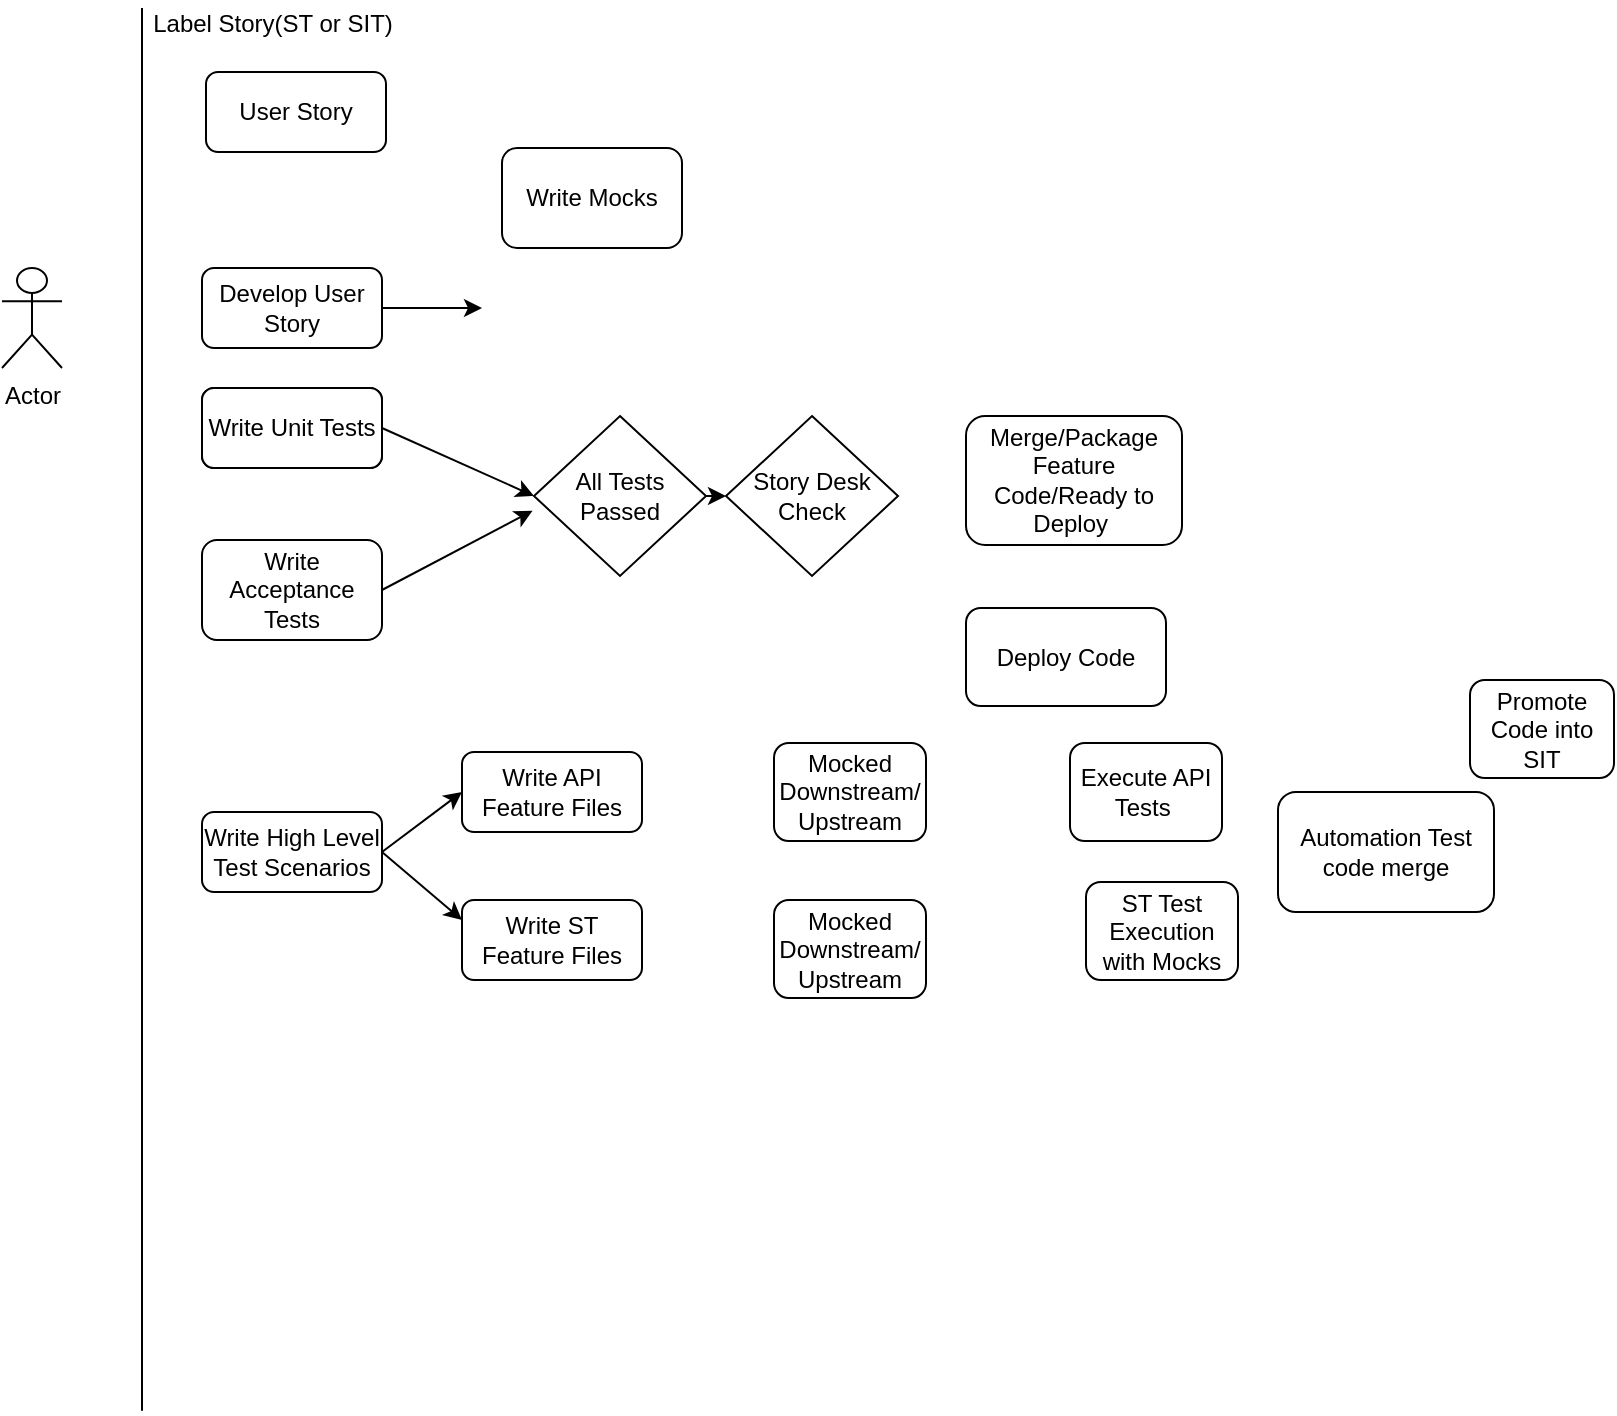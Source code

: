 <mxfile version="21.2.7" type="github" pages="3">
  <diagram name="Page-1" id="q_tm8r_kzsI_LRFnxSSV">
    <mxGraphModel dx="1242" dy="1569" grid="1" gridSize="12" guides="1" tooltips="1" connect="1" arrows="1" fold="1" page="1" pageScale="1" pageWidth="1169" pageHeight="827" math="0" shadow="0">
      <root>
        <mxCell id="0" />
        <mxCell id="1" parent="0" />
        <mxCell id="4lIwkN1X-zCv-SZ6ix2P-4" value="" style="endArrow=none;html=1;rounded=0;" parent="1" edge="1">
          <mxGeometry width="50" height="50" relative="1" as="geometry">
            <mxPoint x="80" y="701.333" as="sourcePoint" />
            <mxPoint x="80" as="targetPoint" />
          </mxGeometry>
        </mxCell>
        <mxCell id="4lIwkN1X-zCv-SZ6ix2P-5" value="Actor" style="shape=umlActor;verticalLabelPosition=bottom;verticalAlign=top;html=1;outlineConnect=0;" parent="1" vertex="1">
          <mxGeometry x="10" y="130" width="30" height="50" as="geometry" />
        </mxCell>
        <mxCell id="4lIwkN1X-zCv-SZ6ix2P-11" value="" style="edgeStyle=none;rounded=0;orthogonalLoop=1;jettySize=auto;html=1;" parent="1" source="4lIwkN1X-zCv-SZ6ix2P-7" edge="1">
          <mxGeometry relative="1" as="geometry">
            <mxPoint x="250" y="150" as="targetPoint" />
          </mxGeometry>
        </mxCell>
        <mxCell id="4lIwkN1X-zCv-SZ6ix2P-7" value="Develop User Story" style="rounded=1;whiteSpace=wrap;html=1;" parent="1" vertex="1">
          <mxGeometry x="110" y="130" width="90" height="40" as="geometry" />
        </mxCell>
        <mxCell id="4lIwkN1X-zCv-SZ6ix2P-12" value="Write Unit Tests" style="rounded=1;whiteSpace=wrap;html=1;" parent="1" vertex="1">
          <mxGeometry x="110" y="190" width="90" height="40" as="geometry" />
        </mxCell>
        <mxCell id="4lIwkN1X-zCv-SZ6ix2P-15" value="Write High Level Test Scenarios" style="rounded=1;whiteSpace=wrap;html=1;" parent="1" vertex="1">
          <mxGeometry x="110" y="402" width="90" height="40" as="geometry" />
        </mxCell>
        <mxCell id="4lIwkN1X-zCv-SZ6ix2P-44" style="edgeStyle=none;rounded=0;orthogonalLoop=1;jettySize=auto;html=1;exitX=1;exitY=0.5;exitDx=0;exitDy=0;entryX=-0.008;entryY=0.592;entryDx=0;entryDy=0;entryPerimeter=0;" parent="1" source="4lIwkN1X-zCv-SZ6ix2P-14" target="4lIwkN1X-zCv-SZ6ix2P-42" edge="1">
          <mxGeometry relative="1" as="geometry" />
        </mxCell>
        <mxCell id="4lIwkN1X-zCv-SZ6ix2P-14" value="Write Acceptance Tests" style="rounded=1;whiteSpace=wrap;html=1;" parent="1" vertex="1">
          <mxGeometry x="110" y="266" width="90" height="50" as="geometry" />
        </mxCell>
        <mxCell id="4lIwkN1X-zCv-SZ6ix2P-21" value="Write Mocks" style="rounded=1;whiteSpace=wrap;html=1;" parent="1" vertex="1">
          <mxGeometry x="260" y="70" width="90" height="50" as="geometry" />
        </mxCell>
        <mxCell id="4lIwkN1X-zCv-SZ6ix2P-25" value="Story Desk Check" style="rhombus;whiteSpace=wrap;html=1;" parent="1" vertex="1">
          <mxGeometry x="372" y="204" width="86" height="80" as="geometry" />
        </mxCell>
        <mxCell id="4lIwkN1X-zCv-SZ6ix2P-33" value="" style="edgeStyle=none;rounded=0;orthogonalLoop=1;jettySize=auto;html=1;exitX=1;exitY=0.5;exitDx=0;exitDy=0;entryX=0;entryY=0.5;entryDx=0;entryDy=0;" parent="1" source="4lIwkN1X-zCv-SZ6ix2P-15" target="4lIwkN1X-zCv-SZ6ix2P-32" edge="1">
          <mxGeometry relative="1" as="geometry">
            <mxPoint x="200" y="290" as="sourcePoint" />
            <mxPoint x="360" y="285" as="targetPoint" />
          </mxGeometry>
        </mxCell>
        <mxCell id="4lIwkN1X-zCv-SZ6ix2P-32" value="Write API Feature Files" style="rounded=1;whiteSpace=wrap;html=1;" parent="1" vertex="1">
          <mxGeometry x="240" y="372" width="90" height="40" as="geometry" />
        </mxCell>
        <mxCell id="4lIwkN1X-zCv-SZ6ix2P-43" style="edgeStyle=none;rounded=0;orthogonalLoop=1;jettySize=auto;html=1;exitX=1;exitY=0.5;exitDx=0;exitDy=0;entryX=0;entryY=0.5;entryDx=0;entryDy=0;" parent="1" source="4lIwkN1X-zCv-SZ6ix2P-40" target="4lIwkN1X-zCv-SZ6ix2P-42" edge="1">
          <mxGeometry relative="1" as="geometry" />
        </mxCell>
        <mxCell id="4lIwkN1X-zCv-SZ6ix2P-40" value="Write Unit Tests" style="rounded=1;whiteSpace=wrap;html=1;" parent="1" vertex="1">
          <mxGeometry x="110" y="190" width="90" height="40" as="geometry" />
        </mxCell>
        <mxCell id="4lIwkN1X-zCv-SZ6ix2P-45" style="edgeStyle=none;rounded=0;orthogonalLoop=1;jettySize=auto;html=1;exitX=1;exitY=0.5;exitDx=0;exitDy=0;entryX=0;entryY=0.5;entryDx=0;entryDy=0;" parent="1" source="4lIwkN1X-zCv-SZ6ix2P-42" target="4lIwkN1X-zCv-SZ6ix2P-25" edge="1">
          <mxGeometry relative="1" as="geometry" />
        </mxCell>
        <mxCell id="4lIwkN1X-zCv-SZ6ix2P-42" value="All Tests Passed" style="rhombus;whiteSpace=wrap;html=1;" parent="1" vertex="1">
          <mxGeometry x="276" y="204" width="86" height="80" as="geometry" />
        </mxCell>
        <mxCell id="4lIwkN1X-zCv-SZ6ix2P-47" value="Merge/Package Feature Code/Ready to Deploy&amp;nbsp;" style="rounded=1;whiteSpace=wrap;html=1;" parent="1" vertex="1">
          <mxGeometry x="492" y="204" width="108" height="64.5" as="geometry" />
        </mxCell>
        <mxCell id="4lIwkN1X-zCv-SZ6ix2P-46" value="Deploy Code" style="rounded=1;whiteSpace=wrap;html=1;" parent="1" vertex="1">
          <mxGeometry x="492" y="300" width="100" height="49" as="geometry" />
        </mxCell>
        <mxCell id="4lIwkN1X-zCv-SZ6ix2P-429" value="ST Test Execution with Mocks" style="rounded=1;whiteSpace=wrap;html=1;" parent="1" vertex="1">
          <mxGeometry x="552" y="437" width="76" height="49" as="geometry" />
        </mxCell>
        <mxCell id="4lIwkN1X-zCv-SZ6ix2P-430" value="Automation Test code merge" style="rounded=1;whiteSpace=wrap;html=1;" parent="1" vertex="1">
          <mxGeometry x="648" y="392" width="108" height="60" as="geometry" />
        </mxCell>
        <mxCell id="4lIwkN1X-zCv-SZ6ix2P-434" value="Promote Code into SIT" style="rounded=1;whiteSpace=wrap;html=1;" parent="1" vertex="1">
          <mxGeometry x="744" y="336" width="72" height="49" as="geometry" />
        </mxCell>
        <mxCell id="4lIwkN1X-zCv-SZ6ix2P-435" value="Write ST Feature Files" style="rounded=1;whiteSpace=wrap;html=1;" parent="1" vertex="1">
          <mxGeometry x="240" y="446" width="90" height="40" as="geometry" />
        </mxCell>
        <mxCell id="4lIwkN1X-zCv-SZ6ix2P-436" value="" style="edgeStyle=none;rounded=0;orthogonalLoop=1;jettySize=auto;html=1;exitX=1;exitY=0.5;exitDx=0;exitDy=0;entryX=0;entryY=0.25;entryDx=0;entryDy=0;" parent="1" source="4lIwkN1X-zCv-SZ6ix2P-15" target="4lIwkN1X-zCv-SZ6ix2P-435" edge="1">
          <mxGeometry relative="1" as="geometry">
            <mxPoint x="212" y="434" as="sourcePoint" />
            <mxPoint x="252" y="404" as="targetPoint" />
          </mxGeometry>
        </mxCell>
        <mxCell id="4lIwkN1X-zCv-SZ6ix2P-438" value="Mocked Downstream/&lt;br&gt;Upstream" style="rounded=1;whiteSpace=wrap;html=1;" parent="1" vertex="1">
          <mxGeometry x="396" y="367.5" width="76" height="49" as="geometry" />
        </mxCell>
        <mxCell id="4lIwkN1X-zCv-SZ6ix2P-439" value="Mocked Downstream/&lt;br&gt;Upstream" style="rounded=1;whiteSpace=wrap;html=1;" parent="1" vertex="1">
          <mxGeometry x="396" y="446" width="76" height="49" as="geometry" />
        </mxCell>
        <mxCell id="4lIwkN1X-zCv-SZ6ix2P-440" value="Execute API Tests&amp;nbsp;" style="rounded=1;whiteSpace=wrap;html=1;" parent="1" vertex="1">
          <mxGeometry x="544" y="367.5" width="76" height="49" as="geometry" />
        </mxCell>
        <mxCell id="4lIwkN1X-zCv-SZ6ix2P-441" value="Label Story(ST or SIT)" style="text;html=1;align=center;verticalAlign=middle;resizable=0;points=[];autosize=1;strokeColor=none;fillColor=none;" parent="1" vertex="1">
          <mxGeometry x="73" y="-4" width="144" height="24" as="geometry" />
        </mxCell>
        <mxCell id="4lIwkN1X-zCv-SZ6ix2P-442" value="User Story" style="rounded=1;whiteSpace=wrap;html=1;" parent="1" vertex="1">
          <mxGeometry x="112" y="32" width="90" height="40" as="geometry" />
        </mxCell>
      </root>
    </mxGraphModel>
  </diagram>
  <diagram id="mdvMCWTmbJHheiqQQ55x" name="Page-2">
    <mxGraphModel dx="1242" dy="742" grid="1" gridSize="10" guides="1" tooltips="1" connect="1" arrows="1" fold="1" page="1" pageScale="1" pageWidth="1169" pageHeight="827" math="0" shadow="0">
      <root>
        <mxCell id="0" />
        <mxCell id="1" parent="0" />
        <mxCell id="J1gwfrPurb7ot6Kf6leD-7" value="" style="strokeWidth=2;html=1;shape=mxgraph.flowchart.extract_or_measurement;whiteSpace=wrap;" vertex="1" parent="1">
          <mxGeometry x="230" y="290" width="410" height="310" as="geometry" />
        </mxCell>
        <mxCell id="J1gwfrPurb7ot6Kf6leD-8" value="&lt;font style=&quot;font-size: 16px;&quot;&gt;Unit tests | Component Tests&amp;nbsp;&lt;/font&gt;" style="text;html=1;align=center;verticalAlign=middle;resizable=0;points=[];autosize=1;strokeColor=none;fillColor=none;" vertex="1" parent="1">
          <mxGeometry x="325" y="560" width="230" height="30" as="geometry" />
        </mxCell>
        <mxCell id="J1gwfrPurb7ot6Kf6leD-9" value="&lt;font style=&quot;font-size: 16px;&quot;&gt;API Tests&lt;/font&gt;" style="text;html=1;align=center;verticalAlign=middle;resizable=0;points=[];autosize=1;strokeColor=none;fillColor=none;" vertex="1" parent="1">
          <mxGeometry x="390" y="460" width="90" height="30" as="geometry" />
        </mxCell>
        <mxCell id="J1gwfrPurb7ot6Kf6leD-10" value="&lt;font style=&quot;font-size: 16px;&quot;&gt;ST Tests&lt;/font&gt;" style="text;html=1;align=center;verticalAlign=middle;resizable=0;points=[];autosize=1;strokeColor=none;fillColor=none;" vertex="1" parent="1">
          <mxGeometry x="390" y="407" width="90" height="30" as="geometry" />
        </mxCell>
        <mxCell id="J1gwfrPurb7ot6Kf6leD-12" value="&lt;font style=&quot;font-size: 16px;&quot;&gt;Acceptance Tests&lt;/font&gt;" style="text;html=1;align=center;verticalAlign=middle;resizable=0;points=[];autosize=1;strokeColor=none;fillColor=none;" vertex="1" parent="1">
          <mxGeometry x="360" y="511" width="150" height="30" as="geometry" />
        </mxCell>
        <mxCell id="J1gwfrPurb7ot6Kf6leD-11" value="&lt;font style=&quot;font-size: 16px;&quot;&gt;SIT | E2E Tests&lt;/font&gt;" style="text;html=1;align=center;verticalAlign=middle;resizable=0;points=[];autosize=1;strokeColor=none;fillColor=none;" vertex="1" parent="1">
          <mxGeometry x="370" y="355" width="130" height="30" as="geometry" />
        </mxCell>
        <mxCell id="J1gwfrPurb7ot6Kf6leD-16" value="" style="endArrow=none;dashed=1;html=1;rounded=0;entryX=0.043;entryY=0.852;entryDx=0;entryDy=0;entryPerimeter=0;exitX=0.952;exitY=0.845;exitDx=0;exitDy=0;exitPerimeter=0;" edge="1" parent="1" source="J1gwfrPurb7ot6Kf6leD-7" target="J1gwfrPurb7ot6Kf6leD-7">
          <mxGeometry width="50" height="50" relative="1" as="geometry">
            <mxPoint x="530" y="430" as="sourcePoint" />
            <mxPoint x="580" y="380" as="targetPoint" />
          </mxGeometry>
        </mxCell>
        <mxCell id="J1gwfrPurb7ot6Kf6leD-17" value="" style="endArrow=none;dashed=1;html=1;rounded=0;" edge="1" parent="1">
          <mxGeometry width="50" height="50" relative="1" as="geometry">
            <mxPoint x="580" y="500" as="sourcePoint" />
            <mxPoint x="280" y="502" as="targetPoint" />
          </mxGeometry>
        </mxCell>
        <mxCell id="J1gwfrPurb7ot6Kf6leD-18" value="" style="endArrow=none;dashed=1;html=1;rounded=0;" edge="1" parent="1">
          <mxGeometry width="50" height="50" relative="1" as="geometry">
            <mxPoint x="554" y="449" as="sourcePoint" />
            <mxPoint x="314" y="449" as="targetPoint" />
          </mxGeometry>
        </mxCell>
        <mxCell id="J1gwfrPurb7ot6Kf6leD-19" value="" style="endArrow=none;dashed=1;html=1;rounded=0;entryX=0.304;entryY=0.342;entryDx=0;entryDy=0;entryPerimeter=0;" edge="1" parent="1" target="J1gwfrPurb7ot6Kf6leD-7">
          <mxGeometry width="50" height="50" relative="1" as="geometry">
            <mxPoint x="510" y="396" as="sourcePoint" />
            <mxPoint x="350.13" y="394.98" as="targetPoint" />
          </mxGeometry>
        </mxCell>
        <mxCell id="J1gwfrPurb7ot6Kf6leD-21" value="Exploratory Tests" style="text;html=1;align=center;verticalAlign=middle;resizable=0;points=[];autosize=1;strokeColor=none;fillColor=none;" vertex="1" parent="1">
          <mxGeometry x="380" y="260" width="120" height="30" as="geometry" />
        </mxCell>
        <mxCell id="J1gwfrPurb7ot6Kf6leD-91" value="" style="shape=table;startSize=0;container=1;collapsible=0;childLayout=tableLayout;" vertex="1" parent="1">
          <mxGeometry x="640" y="110" width="410" height="260" as="geometry" />
        </mxCell>
        <mxCell id="J1gwfrPurb7ot6Kf6leD-92" value="" style="shape=tableRow;horizontal=0;startSize=0;swimlaneHead=0;swimlaneBody=0;strokeColor=inherit;top=0;left=0;bottom=0;right=0;collapsible=0;dropTarget=0;fillColor=none;points=[[0,0.5],[1,0.5]];portConstraint=eastwest;" vertex="1" parent="J1gwfrPurb7ot6Kf6leD-91">
          <mxGeometry width="410" height="65" as="geometry" />
        </mxCell>
        <mxCell id="J1gwfrPurb7ot6Kf6leD-93" value="" style="shape=partialRectangle;html=1;whiteSpace=wrap;connectable=0;strokeColor=inherit;overflow=hidden;fillColor=none;top=0;left=0;bottom=0;right=0;pointerEvents=1;" vertex="1" parent="J1gwfrPurb7ot6Kf6leD-92">
          <mxGeometry width="82" height="65" as="geometry">
            <mxRectangle width="82" height="65" as="alternateBounds" />
          </mxGeometry>
        </mxCell>
        <mxCell id="J1gwfrPurb7ot6Kf6leD-94" value="" style="shape=partialRectangle;html=1;whiteSpace=wrap;connectable=0;strokeColor=inherit;overflow=hidden;fillColor=none;top=0;left=0;bottom=0;right=0;pointerEvents=1;" vertex="1" parent="J1gwfrPurb7ot6Kf6leD-92">
          <mxGeometry x="82" width="82" height="65" as="geometry">
            <mxRectangle width="82" height="65" as="alternateBounds" />
          </mxGeometry>
        </mxCell>
        <mxCell id="J1gwfrPurb7ot6Kf6leD-95" value="" style="shape=partialRectangle;html=1;whiteSpace=wrap;connectable=0;strokeColor=inherit;overflow=hidden;fillColor=none;top=0;left=0;bottom=0;right=0;pointerEvents=1;" vertex="1" parent="J1gwfrPurb7ot6Kf6leD-92">
          <mxGeometry x="164" width="82" height="65" as="geometry">
            <mxRectangle width="82" height="65" as="alternateBounds" />
          </mxGeometry>
        </mxCell>
        <mxCell id="J1gwfrPurb7ot6Kf6leD-96" value="" style="shape=partialRectangle;html=1;whiteSpace=wrap;connectable=0;strokeColor=inherit;overflow=hidden;fillColor=none;top=0;left=0;bottom=0;right=0;pointerEvents=1;" vertex="1" parent="J1gwfrPurb7ot6Kf6leD-92">
          <mxGeometry x="246" width="82" height="65" as="geometry">
            <mxRectangle width="82" height="65" as="alternateBounds" />
          </mxGeometry>
        </mxCell>
        <mxCell id="J1gwfrPurb7ot6Kf6leD-97" value="" style="shape=partialRectangle;html=1;whiteSpace=wrap;connectable=0;strokeColor=inherit;overflow=hidden;fillColor=none;top=0;left=0;bottom=0;right=0;pointerEvents=1;" vertex="1" parent="J1gwfrPurb7ot6Kf6leD-92">
          <mxGeometry x="328" width="82" height="65" as="geometry">
            <mxRectangle width="82" height="65" as="alternateBounds" />
          </mxGeometry>
        </mxCell>
        <mxCell id="J1gwfrPurb7ot6Kf6leD-98" value="" style="shape=tableRow;horizontal=0;startSize=0;swimlaneHead=0;swimlaneBody=0;strokeColor=inherit;top=0;left=0;bottom=0;right=0;collapsible=0;dropTarget=0;fillColor=none;points=[[0,0.5],[1,0.5]];portConstraint=eastwest;" vertex="1" parent="J1gwfrPurb7ot6Kf6leD-91">
          <mxGeometry y="65" width="410" height="65" as="geometry" />
        </mxCell>
        <mxCell id="J1gwfrPurb7ot6Kf6leD-99" value="" style="shape=partialRectangle;html=1;whiteSpace=wrap;connectable=0;strokeColor=inherit;overflow=hidden;fillColor=none;top=0;left=0;bottom=0;right=0;pointerEvents=1;" vertex="1" parent="J1gwfrPurb7ot6Kf6leD-98">
          <mxGeometry width="82" height="65" as="geometry">
            <mxRectangle width="82" height="65" as="alternateBounds" />
          </mxGeometry>
        </mxCell>
        <mxCell id="J1gwfrPurb7ot6Kf6leD-100" value="" style="shape=partialRectangle;html=1;whiteSpace=wrap;connectable=0;strokeColor=inherit;overflow=hidden;fillColor=none;top=0;left=0;bottom=0;right=0;pointerEvents=1;" vertex="1" parent="J1gwfrPurb7ot6Kf6leD-98">
          <mxGeometry x="82" width="82" height="65" as="geometry">
            <mxRectangle width="82" height="65" as="alternateBounds" />
          </mxGeometry>
        </mxCell>
        <mxCell id="J1gwfrPurb7ot6Kf6leD-101" value="" style="shape=partialRectangle;html=1;whiteSpace=wrap;connectable=0;strokeColor=inherit;overflow=hidden;fillColor=none;top=0;left=0;bottom=0;right=0;pointerEvents=1;" vertex="1" parent="J1gwfrPurb7ot6Kf6leD-98">
          <mxGeometry x="164" width="82" height="65" as="geometry">
            <mxRectangle width="82" height="65" as="alternateBounds" />
          </mxGeometry>
        </mxCell>
        <mxCell id="J1gwfrPurb7ot6Kf6leD-102" value="" style="shape=partialRectangle;html=1;whiteSpace=wrap;connectable=0;strokeColor=inherit;overflow=hidden;fillColor=none;top=0;left=0;bottom=0;right=0;pointerEvents=1;" vertex="1" parent="J1gwfrPurb7ot6Kf6leD-98">
          <mxGeometry x="246" width="82" height="65" as="geometry">
            <mxRectangle width="82" height="65" as="alternateBounds" />
          </mxGeometry>
        </mxCell>
        <mxCell id="J1gwfrPurb7ot6Kf6leD-103" value="" style="shape=partialRectangle;html=1;whiteSpace=wrap;connectable=0;strokeColor=inherit;overflow=hidden;fillColor=none;top=0;left=0;bottom=0;right=0;pointerEvents=1;" vertex="1" parent="J1gwfrPurb7ot6Kf6leD-98">
          <mxGeometry x="328" width="82" height="65" as="geometry">
            <mxRectangle width="82" height="65" as="alternateBounds" />
          </mxGeometry>
        </mxCell>
        <mxCell id="J1gwfrPurb7ot6Kf6leD-104" value="" style="shape=tableRow;horizontal=0;startSize=0;swimlaneHead=0;swimlaneBody=0;strokeColor=inherit;top=0;left=0;bottom=0;right=0;collapsible=0;dropTarget=0;fillColor=none;points=[[0,0.5],[1,0.5]];portConstraint=eastwest;" vertex="1" parent="J1gwfrPurb7ot6Kf6leD-91">
          <mxGeometry y="130" width="410" height="65" as="geometry" />
        </mxCell>
        <mxCell id="J1gwfrPurb7ot6Kf6leD-105" value="" style="shape=partialRectangle;html=1;whiteSpace=wrap;connectable=0;strokeColor=inherit;overflow=hidden;fillColor=none;top=0;left=0;bottom=0;right=0;pointerEvents=1;" vertex="1" parent="J1gwfrPurb7ot6Kf6leD-104">
          <mxGeometry width="82" height="65" as="geometry">
            <mxRectangle width="82" height="65" as="alternateBounds" />
          </mxGeometry>
        </mxCell>
        <mxCell id="J1gwfrPurb7ot6Kf6leD-106" value="" style="shape=partialRectangle;html=1;whiteSpace=wrap;connectable=0;strokeColor=inherit;overflow=hidden;fillColor=none;top=0;left=0;bottom=0;right=0;pointerEvents=1;" vertex="1" parent="J1gwfrPurb7ot6Kf6leD-104">
          <mxGeometry x="82" width="82" height="65" as="geometry">
            <mxRectangle width="82" height="65" as="alternateBounds" />
          </mxGeometry>
        </mxCell>
        <mxCell id="J1gwfrPurb7ot6Kf6leD-107" value="" style="shape=partialRectangle;html=1;whiteSpace=wrap;connectable=0;strokeColor=inherit;overflow=hidden;fillColor=none;top=0;left=0;bottom=0;right=0;pointerEvents=1;" vertex="1" parent="J1gwfrPurb7ot6Kf6leD-104">
          <mxGeometry x="164" width="82" height="65" as="geometry">
            <mxRectangle width="82" height="65" as="alternateBounds" />
          </mxGeometry>
        </mxCell>
        <mxCell id="J1gwfrPurb7ot6Kf6leD-108" value="" style="shape=partialRectangle;html=1;whiteSpace=wrap;connectable=0;strokeColor=inherit;overflow=hidden;fillColor=none;top=0;left=0;bottom=0;right=0;pointerEvents=1;" vertex="1" parent="J1gwfrPurb7ot6Kf6leD-104">
          <mxGeometry x="246" width="82" height="65" as="geometry">
            <mxRectangle width="82" height="65" as="alternateBounds" />
          </mxGeometry>
        </mxCell>
        <mxCell id="J1gwfrPurb7ot6Kf6leD-109" value="" style="shape=partialRectangle;html=1;whiteSpace=wrap;connectable=0;strokeColor=inherit;overflow=hidden;fillColor=none;top=0;left=0;bottom=0;right=0;pointerEvents=1;" vertex="1" parent="J1gwfrPurb7ot6Kf6leD-104">
          <mxGeometry x="328" width="82" height="65" as="geometry">
            <mxRectangle width="82" height="65" as="alternateBounds" />
          </mxGeometry>
        </mxCell>
        <mxCell id="J1gwfrPurb7ot6Kf6leD-110" value="" style="shape=tableRow;horizontal=0;startSize=0;swimlaneHead=0;swimlaneBody=0;strokeColor=inherit;top=0;left=0;bottom=0;right=0;collapsible=0;dropTarget=0;fillColor=none;points=[[0,0.5],[1,0.5]];portConstraint=eastwest;" vertex="1" parent="J1gwfrPurb7ot6Kf6leD-91">
          <mxGeometry y="195" width="410" height="65" as="geometry" />
        </mxCell>
        <mxCell id="J1gwfrPurb7ot6Kf6leD-111" value="" style="shape=partialRectangle;html=1;whiteSpace=wrap;connectable=0;strokeColor=inherit;overflow=hidden;fillColor=none;top=0;left=0;bottom=0;right=0;pointerEvents=1;" vertex="1" parent="J1gwfrPurb7ot6Kf6leD-110">
          <mxGeometry width="82" height="65" as="geometry">
            <mxRectangle width="82" height="65" as="alternateBounds" />
          </mxGeometry>
        </mxCell>
        <mxCell id="J1gwfrPurb7ot6Kf6leD-112" value="" style="shape=partialRectangle;html=1;whiteSpace=wrap;connectable=0;strokeColor=inherit;overflow=hidden;fillColor=none;top=0;left=0;bottom=0;right=0;pointerEvents=1;" vertex="1" parent="J1gwfrPurb7ot6Kf6leD-110">
          <mxGeometry x="82" width="82" height="65" as="geometry">
            <mxRectangle width="82" height="65" as="alternateBounds" />
          </mxGeometry>
        </mxCell>
        <mxCell id="J1gwfrPurb7ot6Kf6leD-113" value="" style="shape=partialRectangle;html=1;whiteSpace=wrap;connectable=0;strokeColor=inherit;overflow=hidden;fillColor=none;top=0;left=0;bottom=0;right=0;pointerEvents=1;" vertex="1" parent="J1gwfrPurb7ot6Kf6leD-110">
          <mxGeometry x="164" width="82" height="65" as="geometry">
            <mxRectangle width="82" height="65" as="alternateBounds" />
          </mxGeometry>
        </mxCell>
        <mxCell id="J1gwfrPurb7ot6Kf6leD-114" value="" style="shape=partialRectangle;html=1;whiteSpace=wrap;connectable=0;strokeColor=inherit;overflow=hidden;fillColor=none;top=0;left=0;bottom=0;right=0;pointerEvents=1;" vertex="1" parent="J1gwfrPurb7ot6Kf6leD-110">
          <mxGeometry x="246" width="82" height="65" as="geometry">
            <mxRectangle width="82" height="65" as="alternateBounds" />
          </mxGeometry>
        </mxCell>
        <mxCell id="J1gwfrPurb7ot6Kf6leD-115" value="" style="shape=partialRectangle;html=1;whiteSpace=wrap;connectable=0;strokeColor=inherit;overflow=hidden;fillColor=none;top=0;left=0;bottom=0;right=0;pointerEvents=1;" vertex="1" parent="J1gwfrPurb7ot6Kf6leD-110">
          <mxGeometry x="328" width="82" height="65" as="geometry">
            <mxRectangle width="82" height="65" as="alternateBounds" />
          </mxGeometry>
        </mxCell>
      </root>
    </mxGraphModel>
  </diagram>
  <diagram id="n6Aj6mFtGFRkjf_KKpY-" name="Page-3">
    <mxGraphModel dx="1242" dy="742" grid="1" gridSize="10" guides="1" tooltips="1" connect="1" arrows="1" fold="1" page="1" pageScale="1" pageWidth="1169" pageHeight="827" math="0" shadow="0">
      <root>
        <mxCell id="0" />
        <mxCell id="1" parent="0" />
        <mxCell id="9Xu_tnaSdeN9vplkOjTr-2" value="Tester" style="shape=umlActor;verticalLabelPosition=bottom;verticalAlign=top;html=1;outlineConnect=0;" vertex="1" parent="1">
          <mxGeometry x="40" y="220" width="30" height="60" as="geometry" />
        </mxCell>
        <mxCell id="9Xu_tnaSdeN9vplkOjTr-5" value="User Story" style="swimlane;fontStyle=0;childLayout=stackLayout;horizontal=1;startSize=30;horizontalStack=0;resizeParent=1;resizeParentMax=0;resizeLast=0;collapsible=1;marginBottom=0;whiteSpace=wrap;html=1;" vertex="1" parent="1">
          <mxGeometry x="40" y="50" width="110" height="60" as="geometry" />
        </mxCell>
        <mxCell id="9Xu_tnaSdeN9vplkOjTr-6" value="Acceptance Criteria 1" style="text;strokeColor=none;fillColor=none;align=left;verticalAlign=middle;spacingLeft=4;spacingRight=4;overflow=hidden;points=[[0,0.5],[1,0.5]];portConstraint=eastwest;rotatable=0;whiteSpace=wrap;html=1;" vertex="1" parent="9Xu_tnaSdeN9vplkOjTr-5">
          <mxGeometry y="30" width="110" height="30" as="geometry" />
        </mxCell>
        <mxCell id="9Xu_tnaSdeN9vplkOjTr-11" value="" style="endArrow=classic;html=1;rounded=0;" edge="1" parent="1">
          <mxGeometry width="50" height="50" relative="1" as="geometry">
            <mxPoint x="70" y="240" as="sourcePoint" />
            <mxPoint x="150" y="240" as="targetPoint" />
          </mxGeometry>
        </mxCell>
        <mxCell id="9Xu_tnaSdeN9vplkOjTr-16" style="edgeStyle=orthogonalEdgeStyle;rounded=0;orthogonalLoop=1;jettySize=auto;html=1;entryX=0;entryY=0.5;entryDx=0;entryDy=0;" edge="1" parent="1" target="9Xu_tnaSdeN9vplkOjTr-17">
          <mxGeometry relative="1" as="geometry">
            <mxPoint x="350" y="240" as="targetPoint" />
            <mxPoint x="290" y="241" as="sourcePoint" />
            <Array as="points">
              <mxPoint x="290" y="242" />
              <mxPoint x="320" y="242" />
              <mxPoint x="320" y="240" />
            </Array>
          </mxGeometry>
        </mxCell>
        <mxCell id="9Xu_tnaSdeN9vplkOjTr-12" value="&lt;div style=&quot;text-align: center;&quot;&gt;&lt;span style=&quot;background-color: initial;&quot;&gt;Create a corresponding Test Card&lt;/span&gt;&lt;/div&gt;&lt;div style=&quot;text-align: center;&quot;&gt;&lt;span style=&quot;background-color: initial;&quot;&gt;Label it as ST , SIT&lt;/span&gt;&lt;/div&gt;&lt;div style=&quot;text-align: center;&quot;&gt;&lt;span style=&quot;background-color: initial;&quot;&gt;Link back to the actual Story Card&lt;/span&gt;&lt;/div&gt;&lt;div style=&quot;&quot;&gt;&lt;span style=&quot;background-color: initial;&quot;&gt;&lt;br&gt;&lt;/span&gt;&lt;/div&gt;" style="rounded=1;whiteSpace=wrap;html=1;align=left;" vertex="1" parent="1">
          <mxGeometry x="150" y="180" width="170" height="100" as="geometry" />
        </mxCell>
        <mxCell id="9Xu_tnaSdeN9vplkOjTr-13" value="&lt;h1&gt;&lt;span style=&quot;background-color: initial; font-size: 12px; font-weight: normal;&quot;&gt;Tester to put a label as ST , SIT&amp;nbsp;&lt;/span&gt;&lt;/h1&gt;" style="text;html=1;strokeColor=none;fillColor=none;spacing=5;spacingTop=-20;whiteSpace=wrap;overflow=hidden;rounded=0;" vertex="1" parent="1">
          <mxGeometry x="260" y="20" width="190" height="120" as="geometry" />
        </mxCell>
        <mxCell id="9Xu_tnaSdeN9vplkOjTr-47" style="edgeStyle=orthogonalEdgeStyle;rounded=0;orthogonalLoop=1;jettySize=auto;html=1;entryX=0;entryY=0.5;entryDx=0;entryDy=0;" edge="1" parent="1" source="9Xu_tnaSdeN9vplkOjTr-17" target="9Xu_tnaSdeN9vplkOjTr-23">
          <mxGeometry relative="1" as="geometry" />
        </mxCell>
        <mxCell id="9Xu_tnaSdeN9vplkOjTr-17" value="Write High Level Test Scenarios" style="rounded=1;whiteSpace=wrap;html=1;" vertex="1" parent="1">
          <mxGeometry x="360" y="210" width="120" height="60" as="geometry" />
        </mxCell>
        <mxCell id="9Xu_tnaSdeN9vplkOjTr-80" style="edgeStyle=orthogonalEdgeStyle;rounded=0;orthogonalLoop=1;jettySize=auto;html=1;entryX=0;entryY=0.5;entryDx=0;entryDy=0;" edge="1" parent="1" source="9Xu_tnaSdeN9vplkOjTr-18" target="9Xu_tnaSdeN9vplkOjTr-72">
          <mxGeometry relative="1" as="geometry" />
        </mxCell>
        <mxCell id="9Xu_tnaSdeN9vplkOjTr-18" value="Create Feature File and Test Code&lt;br&gt;&amp;nbsp;Tag with the corresponding Test Card&lt;br&gt;Tag Scenarios with ST or SIT" style="rounded=1;whiteSpace=wrap;html=1;" vertex="1" parent="1">
          <mxGeometry x="690" y="210" width="170" height="76" as="geometry" />
        </mxCell>
        <mxCell id="9Xu_tnaSdeN9vplkOjTr-51" style="edgeStyle=orthogonalEdgeStyle;rounded=0;orthogonalLoop=1;jettySize=auto;html=1;exitX=1;exitY=0.5;exitDx=0;exitDy=0;entryX=-0.015;entryY=0.395;entryDx=0;entryDy=0;entryPerimeter=0;" edge="1" parent="1" source="9Xu_tnaSdeN9vplkOjTr-23" target="9Xu_tnaSdeN9vplkOjTr-18">
          <mxGeometry relative="1" as="geometry" />
        </mxCell>
        <mxCell id="9Xu_tnaSdeN9vplkOjTr-23" value="Create a Feature Branch" style="rounded=1;whiteSpace=wrap;html=1;" vertex="1" parent="1">
          <mxGeometry x="520" y="210" width="120" height="60" as="geometry" />
        </mxCell>
        <mxCell id="9Xu_tnaSdeN9vplkOjTr-29" value="Desk Check Completed&lt;br&gt;Story Ready for testing" style="text;html=1;strokeColor=none;fillColor=none;align=left;verticalAlign=middle;whiteSpace=wrap;rounded=0;" vertex="1" parent="1">
          <mxGeometry x="1020" y="140" width="80" height="30" as="geometry" />
        </mxCell>
        <mxCell id="9Xu_tnaSdeN9vplkOjTr-86" style="edgeStyle=orthogonalEdgeStyle;rounded=0;orthogonalLoop=1;jettySize=auto;html=1;entryX=1;entryY=0.5;entryDx=0;entryDy=0;" edge="1" parent="1" source="9Xu_tnaSdeN9vplkOjTr-30" target="9Xu_tnaSdeN9vplkOjTr-31">
          <mxGeometry relative="1" as="geometry" />
        </mxCell>
        <mxCell id="9Xu_tnaSdeN9vplkOjTr-88" style="edgeStyle=orthogonalEdgeStyle;rounded=0;orthogonalLoop=1;jettySize=auto;html=1;exitX=1;exitY=0.5;exitDx=0;exitDy=0;" edge="1" parent="1" source="9Xu_tnaSdeN9vplkOjTr-30">
          <mxGeometry relative="1" as="geometry">
            <mxPoint x="1090" y="375" as="targetPoint" />
          </mxGeometry>
        </mxCell>
        <mxCell id="9Xu_tnaSdeN9vplkOjTr-30" value="Set up Backend Mocks/Stubs" style="rounded=1;whiteSpace=wrap;html=1;" vertex="1" parent="1">
          <mxGeometry x="930" y="345" width="120" height="60" as="geometry" />
        </mxCell>
        <mxCell id="9Xu_tnaSdeN9vplkOjTr-87" style="edgeStyle=orthogonalEdgeStyle;rounded=0;orthogonalLoop=1;jettySize=auto;html=1;entryX=1;entryY=0.5;entryDx=0;entryDy=0;" edge="1" parent="1" source="9Xu_tnaSdeN9vplkOjTr-31" target="9Xu_tnaSdeN9vplkOjTr-33">
          <mxGeometry relative="1" as="geometry" />
        </mxCell>
        <mxCell id="9Xu_tnaSdeN9vplkOjTr-31" value="Deploy Code into ST" style="rounded=1;whiteSpace=wrap;html=1;" vertex="1" parent="1">
          <mxGeometry x="780" y="345" width="120" height="60" as="geometry" />
        </mxCell>
        <mxCell id="9Xu_tnaSdeN9vplkOjTr-37" style="edgeStyle=orthogonalEdgeStyle;rounded=0;orthogonalLoop=1;jettySize=auto;html=1;entryX=1;entryY=0.5;entryDx=0;entryDy=0;" edge="1" parent="1" source="9Xu_tnaSdeN9vplkOjTr-33" target="9Xu_tnaSdeN9vplkOjTr-41">
          <mxGeometry relative="1" as="geometry">
            <mxPoint x="470" y="360" as="targetPoint" />
          </mxGeometry>
        </mxCell>
        <mxCell id="9Xu_tnaSdeN9vplkOjTr-33" value="Execute tests with ST tag in ST env" style="rounded=1;whiteSpace=wrap;html=1;" vertex="1" parent="1">
          <mxGeometry x="620" y="345" width="120" height="60" as="geometry" />
        </mxCell>
        <mxCell id="9Xu_tnaSdeN9vplkOjTr-57" style="edgeStyle=orthogonalEdgeStyle;rounded=0;orthogonalLoop=1;jettySize=auto;html=1;entryX=1;entryY=0.5;entryDx=0;entryDy=0;" edge="1" parent="1" source="9Xu_tnaSdeN9vplkOjTr-41" target="9Xu_tnaSdeN9vplkOjTr-42">
          <mxGeometry relative="1" as="geometry" />
        </mxCell>
        <mxCell id="9Xu_tnaSdeN9vplkOjTr-60" style="edgeStyle=orthogonalEdgeStyle;rounded=0;orthogonalLoop=1;jettySize=auto;html=1;entryX=0.5;entryY=0;entryDx=0;entryDy=0;" edge="1" parent="1" source="9Xu_tnaSdeN9vplkOjTr-41" target="9Xu_tnaSdeN9vplkOjTr-44">
          <mxGeometry relative="1" as="geometry" />
        </mxCell>
        <mxCell id="9Xu_tnaSdeN9vplkOjTr-41" value="Tests Passed" style="rhombus;whiteSpace=wrap;html=1;" vertex="1" parent="1">
          <mxGeometry x="330" y="330" width="90" height="90" as="geometry" />
        </mxCell>
        <mxCell id="9Xu_tnaSdeN9vplkOjTr-64" style="edgeStyle=orthogonalEdgeStyle;rounded=0;orthogonalLoop=1;jettySize=auto;html=1;exitX=0.5;exitY=1;exitDx=0;exitDy=0;entryX=0.5;entryY=0;entryDx=0;entryDy=0;" edge="1" parent="1" source="9Xu_tnaSdeN9vplkOjTr-42" target="9Xu_tnaSdeN9vplkOjTr-43">
          <mxGeometry relative="1" as="geometry" />
        </mxCell>
        <mxCell id="9Xu_tnaSdeN9vplkOjTr-84" style="edgeStyle=orthogonalEdgeStyle;rounded=0;orthogonalLoop=1;jettySize=auto;html=1;" edge="1" parent="1" source="9Xu_tnaSdeN9vplkOjTr-42">
          <mxGeometry relative="1" as="geometry">
            <mxPoint x="100" y="620" as="targetPoint" />
          </mxGeometry>
        </mxCell>
        <mxCell id="9Xu_tnaSdeN9vplkOjTr-85" style="edgeStyle=orthogonalEdgeStyle;rounded=0;orthogonalLoop=1;jettySize=auto;html=1;" edge="1" parent="1" source="9Xu_tnaSdeN9vplkOjTr-42">
          <mxGeometry relative="1" as="geometry">
            <mxPoint x="30" y="720" as="targetPoint" />
          </mxGeometry>
        </mxCell>
        <mxCell id="9Xu_tnaSdeN9vplkOjTr-42" value="Merge Automation Code feature branch into Develop" style="rounded=1;whiteSpace=wrap;html=1;" vertex="1" parent="1">
          <mxGeometry x="150" y="345" width="120" height="60" as="geometry" />
        </mxCell>
        <mxCell id="9Xu_tnaSdeN9vplkOjTr-43" value="Close Test Card" style="rounded=1;whiteSpace=wrap;html=1;" vertex="1" parent="1">
          <mxGeometry x="150" y="510" width="120" height="60" as="geometry" />
        </mxCell>
        <mxCell id="9Xu_tnaSdeN9vplkOjTr-61" style="edgeStyle=orthogonalEdgeStyle;rounded=0;orthogonalLoop=1;jettySize=auto;html=1;entryX=0;entryY=0.5;entryDx=0;entryDy=0;" edge="1" parent="1" source="9Xu_tnaSdeN9vplkOjTr-44" target="9Xu_tnaSdeN9vplkOjTr-45">
          <mxGeometry relative="1" as="geometry" />
        </mxCell>
        <mxCell id="9Xu_tnaSdeN9vplkOjTr-44" value="Create/Reopen Defect and ensure linking back to JIRA Story" style="rounded=1;whiteSpace=wrap;html=1;" vertex="1" parent="1">
          <mxGeometry x="315" y="500" width="120" height="60" as="geometry" />
        </mxCell>
        <mxCell id="9Xu_tnaSdeN9vplkOjTr-62" style="edgeStyle=orthogonalEdgeStyle;rounded=0;orthogonalLoop=1;jettySize=auto;html=1;entryX=0.679;entryY=1.017;entryDx=0;entryDy=0;entryPerimeter=0;" edge="1" parent="1" source="9Xu_tnaSdeN9vplkOjTr-45" target="9Xu_tnaSdeN9vplkOjTr-46">
          <mxGeometry relative="1" as="geometry" />
        </mxCell>
        <mxCell id="9Xu_tnaSdeN9vplkOjTr-45" value="Defect Fixed" style="rounded=1;whiteSpace=wrap;html=1;" vertex="1" parent="1">
          <mxGeometry x="491" y="540" width="120" height="60" as="geometry" />
        </mxCell>
        <mxCell id="9Xu_tnaSdeN9vplkOjTr-63" style="edgeStyle=orthogonalEdgeStyle;rounded=0;orthogonalLoop=1;jettySize=auto;html=1;exitX=0;exitY=0.5;exitDx=0;exitDy=0;entryX=1;entryY=0.5;entryDx=0;entryDy=0;" edge="1" parent="1" source="9Xu_tnaSdeN9vplkOjTr-46" target="9Xu_tnaSdeN9vplkOjTr-41">
          <mxGeometry relative="1" as="geometry" />
        </mxCell>
        <mxCell id="9Xu_tnaSdeN9vplkOjTr-46" value="Execute Failed Tests" style="rounded=1;whiteSpace=wrap;html=1;" vertex="1" parent="1">
          <mxGeometry x="470" y="435" width="120" height="60" as="geometry" />
        </mxCell>
        <mxCell id="9Xu_tnaSdeN9vplkOjTr-58" value="Y" style="text;html=1;align=center;verticalAlign=middle;resizable=0;points=[];autosize=1;strokeColor=none;fillColor=none;" vertex="1" parent="1">
          <mxGeometry x="290" y="330" width="30" height="30" as="geometry" />
        </mxCell>
        <mxCell id="9Xu_tnaSdeN9vplkOjTr-59" value="N" style="text;html=1;align=center;verticalAlign=middle;resizable=0;points=[];autosize=1;strokeColor=none;fillColor=none;" vertex="1" parent="1">
          <mxGeometry x="380" y="405" width="30" height="30" as="geometry" />
        </mxCell>
        <mxCell id="9Xu_tnaSdeN9vplkOjTr-68" value="&amp;nbsp;Story with ST tag" style="text;html=1;align=center;verticalAlign=middle;resizable=0;points=[];autosize=1;strokeColor=none;fillColor=none;" vertex="1" parent="1">
          <mxGeometry x="200" y="435" width="120" height="30" as="geometry" />
        </mxCell>
        <mxCell id="9Xu_tnaSdeN9vplkOjTr-78" style="edgeStyle=orthogonalEdgeStyle;rounded=0;orthogonalLoop=1;jettySize=auto;html=1;entryX=1;entryY=0.5;entryDx=0;entryDy=0;" edge="1" parent="1" source="9Xu_tnaSdeN9vplkOjTr-70" target="9Xu_tnaSdeN9vplkOjTr-77">
          <mxGeometry relative="1" as="geometry" />
        </mxCell>
        <mxCell id="9Xu_tnaSdeN9vplkOjTr-70" value="Deploy Package into SIT" style="rounded=1;whiteSpace=wrap;html=1;" vertex="1" parent="1">
          <mxGeometry x="930" y="435" width="120" height="60" as="geometry" />
        </mxCell>
        <mxCell id="9Xu_tnaSdeN9vplkOjTr-74" style="edgeStyle=orthogonalEdgeStyle;rounded=0;orthogonalLoop=1;jettySize=auto;html=1;" edge="1" parent="1" source="9Xu_tnaSdeN9vplkOjTr-72">
          <mxGeometry relative="1" as="geometry">
            <mxPoint x="965" y="340" as="targetPoint" />
          </mxGeometry>
        </mxCell>
        <mxCell id="9Xu_tnaSdeN9vplkOjTr-76" style="edgeStyle=orthogonalEdgeStyle;rounded=0;orthogonalLoop=1;jettySize=auto;html=1;exitX=1;exitY=0.5;exitDx=0;exitDy=0;entryX=1;entryY=0.5;entryDx=0;entryDy=0;" edge="1" parent="1" source="9Xu_tnaSdeN9vplkOjTr-72" target="9Xu_tnaSdeN9vplkOjTr-70">
          <mxGeometry relative="1" as="geometry">
            <mxPoint x="1090" y="450" as="targetPoint" />
          </mxGeometry>
        </mxCell>
        <mxCell id="9Xu_tnaSdeN9vplkOjTr-72" value="Tag" style="rhombus;whiteSpace=wrap;html=1;" vertex="1" parent="1">
          <mxGeometry x="920" y="203" width="90" height="90" as="geometry" />
        </mxCell>
        <mxCell id="9Xu_tnaSdeN9vplkOjTr-73" value="ST" style="text;html=1;align=center;verticalAlign=middle;resizable=0;points=[];autosize=1;strokeColor=none;fillColor=none;" vertex="1" parent="1">
          <mxGeometry x="930" y="286" width="40" height="30" as="geometry" />
        </mxCell>
        <mxCell id="9Xu_tnaSdeN9vplkOjTr-75" value="SIT" style="text;html=1;align=center;verticalAlign=middle;resizable=0;points=[];autosize=1;strokeColor=none;fillColor=none;" vertex="1" parent="1">
          <mxGeometry x="1025" y="215" width="40" height="30" as="geometry" />
        </mxCell>
        <mxCell id="9Xu_tnaSdeN9vplkOjTr-79" style="edgeStyle=orthogonalEdgeStyle;rounded=0;orthogonalLoop=1;jettySize=auto;html=1;entryX=1;entryY=0.5;entryDx=0;entryDy=0;" edge="1" parent="1" source="9Xu_tnaSdeN9vplkOjTr-77" target="9Xu_tnaSdeN9vplkOjTr-41">
          <mxGeometry relative="1" as="geometry">
            <mxPoint x="600" y="380" as="targetPoint" />
            <Array as="points">
              <mxPoint x="600" y="465" />
              <mxPoint x="600" y="375" />
            </Array>
          </mxGeometry>
        </mxCell>
        <mxCell id="9Xu_tnaSdeN9vplkOjTr-77" value="Execute tests with SIT tag in SIT env" style="rounded=1;whiteSpace=wrap;html=1;" vertex="1" parent="1">
          <mxGeometry x="740" y="435" width="120" height="60" as="geometry" />
        </mxCell>
        <mxCell id="9Xu_tnaSdeN9vplkOjTr-81" value="Schedule Daily Nightly Run for ST in ST envs" style="rounded=1;whiteSpace=wrap;html=1;" vertex="1" parent="1">
          <mxGeometry x="50" y="620" width="120" height="60" as="geometry" />
        </mxCell>
        <mxCell id="9Xu_tnaSdeN9vplkOjTr-82" value="Trigger Run into SIT env when required" style="rounded=1;whiteSpace=wrap;html=1;" vertex="1" parent="1">
          <mxGeometry x="10" y="720" width="120" height="60" as="geometry" />
        </mxCell>
        <mxCell id="9Xu_tnaSdeN9vplkOjTr-89" value="Merge code with Stub Repo" style="rounded=1;whiteSpace=wrap;html=1;" vertex="1" parent="1">
          <mxGeometry x="1090" y="345" width="120" height="60" as="geometry" />
        </mxCell>
        <mxCell id="9Xu_tnaSdeN9vplkOjTr-90" value="ST Tests will be exhaustive to cover positive and negative scenarios and will have corresponding Stub Data&amp;nbsp;&lt;br&gt;&lt;br&gt;ST Tests will be smaller tests targeted to the feature&lt;br&gt;&lt;br&gt;SIT tests are e2e tests with actual service covering critical scenarios&lt;br&gt;&lt;br&gt;" style="text;html=1;strokeColor=none;fillColor=none;align=left;verticalAlign=middle;whiteSpace=wrap;rounded=0;" vertex="1" parent="1">
          <mxGeometry x="680" y="520" width="280" height="150" as="geometry" />
        </mxCell>
      </root>
    </mxGraphModel>
  </diagram>
</mxfile>
